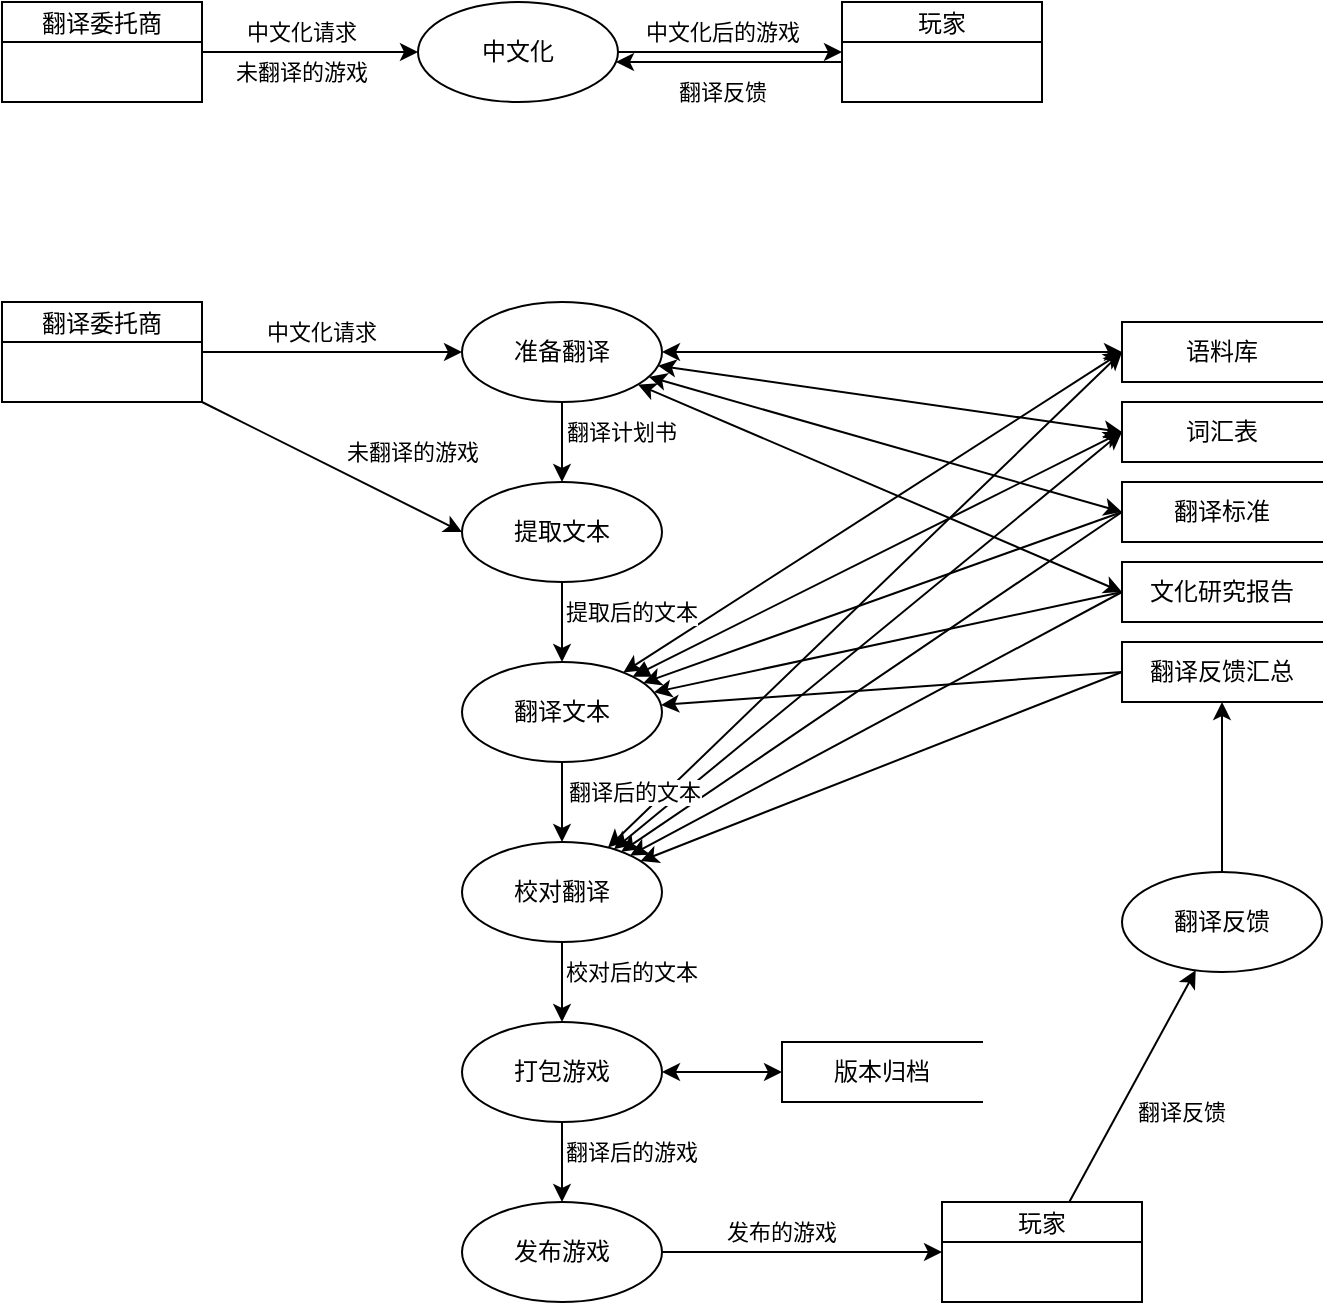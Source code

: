 <mxfile version="24.1.0" type="github">
  <diagram name="第 1 页" id="jV1YTC150RhrFMLJDcWB">
    <mxGraphModel dx="1302" dy="736" grid="1" gridSize="10" guides="1" tooltips="1" connect="1" arrows="1" fold="1" page="1" pageScale="1" pageWidth="827" pageHeight="1169" math="0" shadow="0">
      <root>
        <mxCell id="0" />
        <mxCell id="1" parent="0" />
        <mxCell id="mOX0DmgIX76nbk4pJakD-7" style="edgeStyle=orthogonalEdgeStyle;rounded=0;orthogonalLoop=1;jettySize=auto;html=1;entryX=0;entryY=0.5;entryDx=0;entryDy=0;" edge="1" parent="1" source="mOX0DmgIX76nbk4pJakD-2" target="mOX0DmgIX76nbk4pJakD-3">
          <mxGeometry relative="1" as="geometry" />
        </mxCell>
        <mxCell id="mOX0DmgIX76nbk4pJakD-2" value="翻译委托商" style="swimlane;fontStyle=0;childLayout=stackLayout;horizontal=1;startSize=20;fillColor=#ffffff;horizontalStack=0;resizeParent=1;resizeParentMax=0;resizeLast=0;collapsible=0;marginBottom=0;swimlaneFillColor=#ffffff;" vertex="1" parent="1">
          <mxGeometry x="20" y="20" width="100" height="50" as="geometry" />
        </mxCell>
        <mxCell id="mOX0DmgIX76nbk4pJakD-8" style="edgeStyle=orthogonalEdgeStyle;rounded=0;orthogonalLoop=1;jettySize=auto;html=1;entryX=0;entryY=0.5;entryDx=0;entryDy=0;" edge="1" parent="1" source="mOX0DmgIX76nbk4pJakD-3" target="mOX0DmgIX76nbk4pJakD-6">
          <mxGeometry relative="1" as="geometry" />
        </mxCell>
        <mxCell id="mOX0DmgIX76nbk4pJakD-3" value="中文化" style="shape=ellipse;html=1;dashed=0;whiteSpace=wrap;perimeter=ellipsePerimeter;" vertex="1" parent="1">
          <mxGeometry x="228" y="20" width="100" height="50" as="geometry" />
        </mxCell>
        <mxCell id="mOX0DmgIX76nbk4pJakD-20" style="edgeStyle=orthogonalEdgeStyle;rounded=0;orthogonalLoop=1;jettySize=auto;html=1;exitX=0;exitY=0.5;exitDx=0;exitDy=0;" edge="1" parent="1" source="mOX0DmgIX76nbk4pJakD-6" target="mOX0DmgIX76nbk4pJakD-3">
          <mxGeometry relative="1" as="geometry">
            <Array as="points">
              <mxPoint x="440" y="50" />
            </Array>
          </mxGeometry>
        </mxCell>
        <mxCell id="mOX0DmgIX76nbk4pJakD-6" value="玩家" style="swimlane;fontStyle=0;childLayout=stackLayout;horizontal=1;startSize=20;fillColor=#ffffff;horizontalStack=0;resizeParent=1;resizeParentMax=0;resizeLast=0;collapsible=0;marginBottom=0;swimlaneFillColor=#ffffff;" vertex="1" parent="1">
          <mxGeometry x="440" y="20" width="100" height="50" as="geometry" />
        </mxCell>
        <mxCell id="mOX0DmgIX76nbk4pJakD-9" value="中文化请求" style="text;html=1;align=center;verticalAlign=middle;whiteSpace=wrap;rounded=0;fontFamily=Helvetica;fontSize=11;fontColor=default;labelBackgroundColor=default;" vertex="1" parent="1">
          <mxGeometry x="140.0" y="20" width="60" height="30" as="geometry" />
        </mxCell>
        <mxCell id="mOX0DmgIX76nbk4pJakD-10" value="未翻译的游戏" style="text;html=1;align=center;verticalAlign=middle;whiteSpace=wrap;rounded=0;fontFamily=Helvetica;fontSize=11;fontColor=default;labelBackgroundColor=default;" vertex="1" parent="1">
          <mxGeometry x="135" y="40" width="70" height="30" as="geometry" />
        </mxCell>
        <mxCell id="mOX0DmgIX76nbk4pJakD-11" value="中文化后的游戏" style="text;html=1;align=center;verticalAlign=middle;resizable=0;points=[];autosize=1;strokeColor=none;fillColor=none;fontFamily=Helvetica;fontSize=11;fontColor=default;labelBackgroundColor=default;" vertex="1" parent="1">
          <mxGeometry x="330" y="20" width="100" height="30" as="geometry" />
        </mxCell>
        <mxCell id="mOX0DmgIX76nbk4pJakD-21" value="翻译反馈" style="text;html=1;align=center;verticalAlign=middle;resizable=0;points=[];autosize=1;strokeColor=none;fillColor=none;fontFamily=Helvetica;fontSize=11;fontColor=default;labelBackgroundColor=default;" vertex="1" parent="1">
          <mxGeometry x="345" y="50" width="70" height="30" as="geometry" />
        </mxCell>
        <mxCell id="mOX0DmgIX76nbk4pJakD-40" style="edgeStyle=orthogonalEdgeStyle;rounded=0;orthogonalLoop=1;jettySize=auto;html=1;" edge="1" parent="1" source="mOX0DmgIX76nbk4pJakD-32" target="mOX0DmgIX76nbk4pJakD-33">
          <mxGeometry relative="1" as="geometry" />
        </mxCell>
        <mxCell id="mOX0DmgIX76nbk4pJakD-32" value="提取文本" style="shape=ellipse;html=1;dashed=0;whiteSpace=wrap;perimeter=ellipsePerimeter;" vertex="1" parent="1">
          <mxGeometry x="250" y="260" width="100" height="50" as="geometry" />
        </mxCell>
        <mxCell id="mOX0DmgIX76nbk4pJakD-44" style="edgeStyle=orthogonalEdgeStyle;rounded=0;orthogonalLoop=1;jettySize=auto;html=1;" edge="1" parent="1" source="mOX0DmgIX76nbk4pJakD-33" target="mOX0DmgIX76nbk4pJakD-34">
          <mxGeometry relative="1" as="geometry" />
        </mxCell>
        <mxCell id="mOX0DmgIX76nbk4pJakD-71" style="rounded=0;orthogonalLoop=1;jettySize=auto;html=1;entryX=0;entryY=0.5;entryDx=0;entryDy=0;startArrow=classic;startFill=1;" edge="1" parent="1" source="mOX0DmgIX76nbk4pJakD-33" target="mOX0DmgIX76nbk4pJakD-69">
          <mxGeometry relative="1" as="geometry" />
        </mxCell>
        <mxCell id="mOX0DmgIX76nbk4pJakD-72" style="rounded=0;orthogonalLoop=1;jettySize=auto;html=1;entryX=0;entryY=0.5;entryDx=0;entryDy=0;startArrow=block;startFill=1;" edge="1" parent="1" source="mOX0DmgIX76nbk4pJakD-33" target="mOX0DmgIX76nbk4pJakD-47">
          <mxGeometry relative="1" as="geometry" />
        </mxCell>
        <mxCell id="mOX0DmgIX76nbk4pJakD-73" style="rounded=0;orthogonalLoop=1;jettySize=auto;html=1;entryX=0;entryY=0.5;entryDx=0;entryDy=0;endArrow=none;endFill=0;startArrow=classic;startFill=1;" edge="1" parent="1" source="mOX0DmgIX76nbk4pJakD-33" target="mOX0DmgIX76nbk4pJakD-61">
          <mxGeometry relative="1" as="geometry" />
        </mxCell>
        <mxCell id="mOX0DmgIX76nbk4pJakD-74" style="rounded=0;orthogonalLoop=1;jettySize=auto;html=1;entryX=0;entryY=0.5;entryDx=0;entryDy=0;endArrow=none;endFill=0;startArrow=classic;startFill=1;" edge="1" parent="1" source="mOX0DmgIX76nbk4pJakD-33" target="mOX0DmgIX76nbk4pJakD-62">
          <mxGeometry relative="1" as="geometry" />
        </mxCell>
        <mxCell id="mOX0DmgIX76nbk4pJakD-75" style="rounded=0;orthogonalLoop=1;jettySize=auto;html=1;entryX=0;entryY=0.5;entryDx=0;entryDy=0;startArrow=classic;startFill=1;endArrow=none;endFill=0;" edge="1" parent="1" source="mOX0DmgIX76nbk4pJakD-33" target="mOX0DmgIX76nbk4pJakD-66">
          <mxGeometry relative="1" as="geometry" />
        </mxCell>
        <mxCell id="mOX0DmgIX76nbk4pJakD-33" value="翻译文本" style="shape=ellipse;html=1;dashed=0;whiteSpace=wrap;perimeter=ellipsePerimeter;" vertex="1" parent="1">
          <mxGeometry x="250" y="350" width="100" height="50" as="geometry" />
        </mxCell>
        <mxCell id="mOX0DmgIX76nbk4pJakD-42" style="edgeStyle=orthogonalEdgeStyle;rounded=0;orthogonalLoop=1;jettySize=auto;html=1;exitX=0.5;exitY=1;exitDx=0;exitDy=0;" edge="1" parent="1" source="mOX0DmgIX76nbk4pJakD-34" target="mOX0DmgIX76nbk4pJakD-35">
          <mxGeometry relative="1" as="geometry" />
        </mxCell>
        <mxCell id="mOX0DmgIX76nbk4pJakD-79" style="rounded=0;orthogonalLoop=1;jettySize=auto;html=1;entryX=0;entryY=0.5;entryDx=0;entryDy=0;startArrow=classic;startFill=1;" edge="1" parent="1" source="mOX0DmgIX76nbk4pJakD-34" target="mOX0DmgIX76nbk4pJakD-69">
          <mxGeometry relative="1" as="geometry" />
        </mxCell>
        <mxCell id="mOX0DmgIX76nbk4pJakD-80" style="rounded=0;orthogonalLoop=1;jettySize=auto;html=1;entryX=0;entryY=0.5;entryDx=0;entryDy=0;startArrow=classic;startFill=1;" edge="1" parent="1" source="mOX0DmgIX76nbk4pJakD-34" target="mOX0DmgIX76nbk4pJakD-47">
          <mxGeometry relative="1" as="geometry" />
        </mxCell>
        <mxCell id="mOX0DmgIX76nbk4pJakD-81" style="rounded=0;orthogonalLoop=1;jettySize=auto;html=1;entryX=0;entryY=0.5;entryDx=0;entryDy=0;endArrow=none;endFill=0;startArrow=classic;startFill=1;" edge="1" parent="1" source="mOX0DmgIX76nbk4pJakD-34" target="mOX0DmgIX76nbk4pJakD-61">
          <mxGeometry relative="1" as="geometry" />
        </mxCell>
        <mxCell id="mOX0DmgIX76nbk4pJakD-82" style="rounded=0;orthogonalLoop=1;jettySize=auto;html=1;entryX=0;entryY=0.5;entryDx=0;entryDy=0;endArrow=none;endFill=0;startArrow=classic;startFill=1;" edge="1" parent="1" source="mOX0DmgIX76nbk4pJakD-34" target="mOX0DmgIX76nbk4pJakD-62">
          <mxGeometry relative="1" as="geometry" />
        </mxCell>
        <mxCell id="mOX0DmgIX76nbk4pJakD-83" style="rounded=0;orthogonalLoop=1;jettySize=auto;html=1;entryX=0;entryY=0.5;entryDx=0;entryDy=0;endArrow=none;endFill=0;startArrow=classic;startFill=1;" edge="1" parent="1" source="mOX0DmgIX76nbk4pJakD-34" target="mOX0DmgIX76nbk4pJakD-66">
          <mxGeometry relative="1" as="geometry" />
        </mxCell>
        <mxCell id="mOX0DmgIX76nbk4pJakD-34" value="校对翻译" style="shape=ellipse;html=1;dashed=0;whiteSpace=wrap;perimeter=ellipsePerimeter;" vertex="1" parent="1">
          <mxGeometry x="250" y="440" width="100" height="50" as="geometry" />
        </mxCell>
        <mxCell id="mOX0DmgIX76nbk4pJakD-45" style="edgeStyle=orthogonalEdgeStyle;rounded=0;orthogonalLoop=1;jettySize=auto;html=1;entryX=0.5;entryY=0;entryDx=0;entryDy=0;" edge="1" parent="1" source="mOX0DmgIX76nbk4pJakD-35" target="mOX0DmgIX76nbk4pJakD-36">
          <mxGeometry relative="1" as="geometry" />
        </mxCell>
        <mxCell id="mOX0DmgIX76nbk4pJakD-85" style="edgeStyle=orthogonalEdgeStyle;rounded=0;orthogonalLoop=1;jettySize=auto;html=1;entryX=0;entryY=0.5;entryDx=0;entryDy=0;startArrow=classic;startFill=1;" edge="1" parent="1" source="mOX0DmgIX76nbk4pJakD-35" target="mOX0DmgIX76nbk4pJakD-84">
          <mxGeometry relative="1" as="geometry" />
        </mxCell>
        <mxCell id="mOX0DmgIX76nbk4pJakD-35" value="打包游戏" style="shape=ellipse;html=1;dashed=0;whiteSpace=wrap;perimeter=ellipsePerimeter;" vertex="1" parent="1">
          <mxGeometry x="250" y="530" width="100" height="50" as="geometry" />
        </mxCell>
        <mxCell id="mOX0DmgIX76nbk4pJakD-56" style="edgeStyle=orthogonalEdgeStyle;rounded=0;orthogonalLoop=1;jettySize=auto;html=1;entryX=0;entryY=0.5;entryDx=0;entryDy=0;" edge="1" parent="1" source="mOX0DmgIX76nbk4pJakD-36" target="mOX0DmgIX76nbk4pJakD-38">
          <mxGeometry relative="1" as="geometry" />
        </mxCell>
        <mxCell id="mOX0DmgIX76nbk4pJakD-36" value="发布游戏" style="shape=ellipse;html=1;dashed=0;whiteSpace=wrap;perimeter=ellipsePerimeter;" vertex="1" parent="1">
          <mxGeometry x="250" y="620" width="100" height="50" as="geometry" />
        </mxCell>
        <mxCell id="mOX0DmgIX76nbk4pJakD-39" style="rounded=0;orthogonalLoop=1;jettySize=auto;html=1;entryX=0;entryY=0.5;entryDx=0;entryDy=0;" edge="1" parent="1" source="mOX0DmgIX76nbk4pJakD-37" target="mOX0DmgIX76nbk4pJakD-48">
          <mxGeometry relative="1" as="geometry" />
        </mxCell>
        <mxCell id="mOX0DmgIX76nbk4pJakD-51" style="rounded=0;orthogonalLoop=1;jettySize=auto;html=1;entryX=0;entryY=0.5;entryDx=0;entryDy=0;" edge="1" parent="1" source="mOX0DmgIX76nbk4pJakD-37" target="mOX0DmgIX76nbk4pJakD-32">
          <mxGeometry relative="1" as="geometry" />
        </mxCell>
        <mxCell id="mOX0DmgIX76nbk4pJakD-37" value="翻译委托商" style="swimlane;fontStyle=0;childLayout=stackLayout;horizontal=1;startSize=20;fillColor=#ffffff;horizontalStack=0;resizeParent=1;resizeParentMax=0;resizeLast=0;collapsible=0;marginBottom=0;swimlaneFillColor=#ffffff;" vertex="1" parent="1">
          <mxGeometry x="20" y="170" width="100" height="50" as="geometry" />
        </mxCell>
        <mxCell id="mOX0DmgIX76nbk4pJakD-76" style="rounded=0;orthogonalLoop=1;jettySize=auto;html=1;" edge="1" parent="1" source="mOX0DmgIX76nbk4pJakD-38" target="mOX0DmgIX76nbk4pJakD-60">
          <mxGeometry relative="1" as="geometry" />
        </mxCell>
        <mxCell id="mOX0DmgIX76nbk4pJakD-38" value="玩家" style="swimlane;fontStyle=0;childLayout=stackLayout;horizontal=1;startSize=20;fillColor=#ffffff;horizontalStack=0;resizeParent=1;resizeParentMax=0;resizeLast=0;collapsible=0;marginBottom=0;swimlaneFillColor=#ffffff;" vertex="1" parent="1">
          <mxGeometry x="490" y="620" width="100" height="50" as="geometry" />
        </mxCell>
        <mxCell id="mOX0DmgIX76nbk4pJakD-47" value="词汇表" style="html=1;dashed=0;whiteSpace=wrap;shape=partialRectangle;right=0;" vertex="1" parent="1">
          <mxGeometry x="580" y="220" width="100" height="30" as="geometry" />
        </mxCell>
        <mxCell id="mOX0DmgIX76nbk4pJakD-49" style="edgeStyle=orthogonalEdgeStyle;rounded=0;orthogonalLoop=1;jettySize=auto;html=1;exitX=0.5;exitY=1;exitDx=0;exitDy=0;" edge="1" parent="1" source="mOX0DmgIX76nbk4pJakD-48" target="mOX0DmgIX76nbk4pJakD-32">
          <mxGeometry relative="1" as="geometry" />
        </mxCell>
        <mxCell id="mOX0DmgIX76nbk4pJakD-57" style="rounded=0;orthogonalLoop=1;jettySize=auto;html=1;entryX=0;entryY=0.5;entryDx=0;entryDy=0;startArrow=classic;startFill=1;" edge="1" parent="1" source="mOX0DmgIX76nbk4pJakD-48" target="mOX0DmgIX76nbk4pJakD-47">
          <mxGeometry relative="1" as="geometry" />
        </mxCell>
        <mxCell id="mOX0DmgIX76nbk4pJakD-64" style="rounded=0;orthogonalLoop=1;jettySize=auto;html=1;entryX=0;entryY=0.5;entryDx=0;entryDy=0;startArrow=classic;startFill=1;" edge="1" parent="1" source="mOX0DmgIX76nbk4pJakD-48" target="mOX0DmgIX76nbk4pJakD-61">
          <mxGeometry relative="1" as="geometry" />
        </mxCell>
        <mxCell id="mOX0DmgIX76nbk4pJakD-65" style="rounded=0;orthogonalLoop=1;jettySize=auto;html=1;entryX=0;entryY=0.5;entryDx=0;entryDy=0;startArrow=classic;startFill=1;" edge="1" parent="1" source="mOX0DmgIX76nbk4pJakD-48" target="mOX0DmgIX76nbk4pJakD-62">
          <mxGeometry relative="1" as="geometry" />
        </mxCell>
        <mxCell id="mOX0DmgIX76nbk4pJakD-48" value="准备翻译" style="shape=ellipse;html=1;dashed=0;whiteSpace=wrap;perimeter=ellipsePerimeter;" vertex="1" parent="1">
          <mxGeometry x="250" y="170" width="100" height="50" as="geometry" />
        </mxCell>
        <mxCell id="mOX0DmgIX76nbk4pJakD-50" value="翻译计划书" style="text;html=1;align=center;verticalAlign=middle;whiteSpace=wrap;rounded=0;fontFamily=Helvetica;fontSize=11;fontColor=default;labelBackgroundColor=default;" vertex="1" parent="1">
          <mxGeometry x="300.0" y="220" width="60" height="30" as="geometry" />
        </mxCell>
        <mxCell id="mOX0DmgIX76nbk4pJakD-52" value="提取后的文本" style="text;html=1;align=center;verticalAlign=middle;whiteSpace=wrap;rounded=0;fontFamily=Helvetica;fontSize=11;fontColor=default;labelBackgroundColor=default;" vertex="1" parent="1">
          <mxGeometry x="300" y="310" width="70" height="30" as="geometry" />
        </mxCell>
        <mxCell id="mOX0DmgIX76nbk4pJakD-53" value="翻译后的文本" style="text;html=1;align=center;verticalAlign=middle;whiteSpace=wrap;rounded=0;fontFamily=Helvetica;fontSize=11;fontColor=default;labelBackgroundColor=default;" vertex="1" parent="1">
          <mxGeometry x="299" y="400" width="75" height="30" as="geometry" />
        </mxCell>
        <mxCell id="mOX0DmgIX76nbk4pJakD-54" value="校对后的文本" style="text;html=1;align=center;verticalAlign=middle;whiteSpace=wrap;rounded=0;fontFamily=Helvetica;fontSize=11;fontColor=default;labelBackgroundColor=default;" vertex="1" parent="1">
          <mxGeometry x="300" y="490" width="70" height="30" as="geometry" />
        </mxCell>
        <mxCell id="mOX0DmgIX76nbk4pJakD-55" value="翻译后的游戏" style="text;html=1;align=center;verticalAlign=middle;whiteSpace=wrap;rounded=0;fontFamily=Helvetica;fontSize=11;fontColor=default;labelBackgroundColor=default;" vertex="1" parent="1">
          <mxGeometry x="300" y="580" width="70" height="30" as="geometry" />
        </mxCell>
        <mxCell id="mOX0DmgIX76nbk4pJakD-77" style="rounded=0;orthogonalLoop=1;jettySize=auto;html=1;entryX=0.5;entryY=1;entryDx=0;entryDy=0;" edge="1" parent="1" source="mOX0DmgIX76nbk4pJakD-60" target="mOX0DmgIX76nbk4pJakD-66">
          <mxGeometry relative="1" as="geometry" />
        </mxCell>
        <mxCell id="mOX0DmgIX76nbk4pJakD-60" value="翻译反馈" style="shape=ellipse;html=1;dashed=0;whiteSpace=wrap;perimeter=ellipsePerimeter;" vertex="1" parent="1">
          <mxGeometry x="580" y="455" width="100" height="50" as="geometry" />
        </mxCell>
        <mxCell id="mOX0DmgIX76nbk4pJakD-61" value="翻译标准" style="html=1;dashed=0;whiteSpace=wrap;shape=partialRectangle;right=0;" vertex="1" parent="1">
          <mxGeometry x="580" y="260" width="100" height="30" as="geometry" />
        </mxCell>
        <mxCell id="mOX0DmgIX76nbk4pJakD-62" value="文化研究报告" style="html=1;dashed=0;whiteSpace=wrap;shape=partialRectangle;right=0;" vertex="1" parent="1">
          <mxGeometry x="580" y="300" width="100" height="30" as="geometry" />
        </mxCell>
        <mxCell id="mOX0DmgIX76nbk4pJakD-63" value="发布的游戏" style="text;html=1;align=center;verticalAlign=middle;whiteSpace=wrap;rounded=0;fontFamily=Helvetica;fontSize=11;fontColor=default;labelBackgroundColor=default;" vertex="1" parent="1">
          <mxGeometry x="380.0" y="620" width="60" height="30" as="geometry" />
        </mxCell>
        <mxCell id="mOX0DmgIX76nbk4pJakD-66" value="翻译反馈汇总" style="html=1;dashed=0;whiteSpace=wrap;shape=partialRectangle;right=0;" vertex="1" parent="1">
          <mxGeometry x="580" y="340" width="100" height="30" as="geometry" />
        </mxCell>
        <mxCell id="mOX0DmgIX76nbk4pJakD-70" style="edgeStyle=orthogonalEdgeStyle;rounded=0;orthogonalLoop=1;jettySize=auto;html=1;entryX=1;entryY=0.5;entryDx=0;entryDy=0;startArrow=classic;startFill=1;" edge="1" parent="1" source="mOX0DmgIX76nbk4pJakD-69" target="mOX0DmgIX76nbk4pJakD-48">
          <mxGeometry relative="1" as="geometry" />
        </mxCell>
        <mxCell id="mOX0DmgIX76nbk4pJakD-69" value="语料库" style="html=1;dashed=0;whiteSpace=wrap;shape=partialRectangle;right=0;" vertex="1" parent="1">
          <mxGeometry x="580" y="180" width="100" height="30" as="geometry" />
        </mxCell>
        <mxCell id="mOX0DmgIX76nbk4pJakD-84" value="版本归档" style="html=1;dashed=0;whiteSpace=wrap;shape=partialRectangle;right=0;" vertex="1" parent="1">
          <mxGeometry x="410" y="540" width="100" height="30" as="geometry" />
        </mxCell>
        <mxCell id="mOX0DmgIX76nbk4pJakD-87" value="中文化请求" style="text;html=1;align=center;verticalAlign=middle;whiteSpace=wrap;rounded=0;fontFamily=Helvetica;fontSize=11;fontColor=default;labelBackgroundColor=default;" vertex="1" parent="1">
          <mxGeometry x="150.0" y="170" width="60" height="30" as="geometry" />
        </mxCell>
        <mxCell id="mOX0DmgIX76nbk4pJakD-88" value="未翻译的游戏" style="text;html=1;align=center;verticalAlign=middle;whiteSpace=wrap;rounded=0;fontFamily=Helvetica;fontSize=11;fontColor=default;labelBackgroundColor=default;" vertex="1" parent="1">
          <mxGeometry x="188" y="230" width="75" height="30" as="geometry" />
        </mxCell>
        <mxCell id="mOX0DmgIX76nbk4pJakD-89" value="翻译反馈" style="text;html=1;align=center;verticalAlign=middle;whiteSpace=wrap;rounded=0;fontFamily=Helvetica;fontSize=11;fontColor=default;labelBackgroundColor=default;" vertex="1" parent="1">
          <mxGeometry x="580.0" y="560" width="60" height="30" as="geometry" />
        </mxCell>
      </root>
    </mxGraphModel>
  </diagram>
</mxfile>
